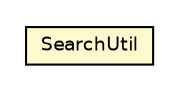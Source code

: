 #!/usr/local/bin/dot
#
# Class diagram 
# Generated by UmlGraph version 4.6 (http://www.spinellis.gr/sw/umlgraph)
#

digraph G {
	edge [fontname="Helvetica",fontsize=10,labelfontname="Helvetica",labelfontsize=10];
	node [fontname="Helvetica",fontsize=10,shape=plaintext];
	// org.apache.archiva.indexer.util.SearchUtil
	c115043 [label=<<table border="0" cellborder="1" cellspacing="0" cellpadding="2" port="p" bgcolor="lemonChiffon" href="./SearchUtil.html">
		<tr><td><table border="0" cellspacing="0" cellpadding="1">
			<tr><td> SearchUtil </td></tr>
		</table></td></tr>
		</table>>, fontname="Helvetica", fontcolor="black", fontsize=9.0];
}

